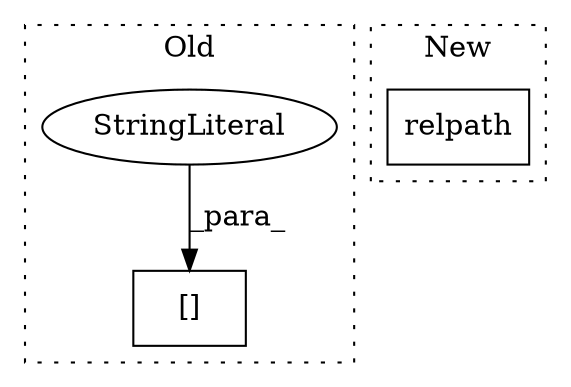 digraph G {
subgraph cluster0 {
1 [label="[]" a="2" s="3836,3891" l="15,1" shape="box"];
3 [label="StringLiteral" a="45" s="3851" l="40" shape="ellipse"];
label = "Old";
style="dotted";
}
subgraph cluster1 {
2 [label="relpath" a="32" s="4273,4304" l="8,1" shape="box"];
label = "New";
style="dotted";
}
3 -> 1 [label="_para_"];
}